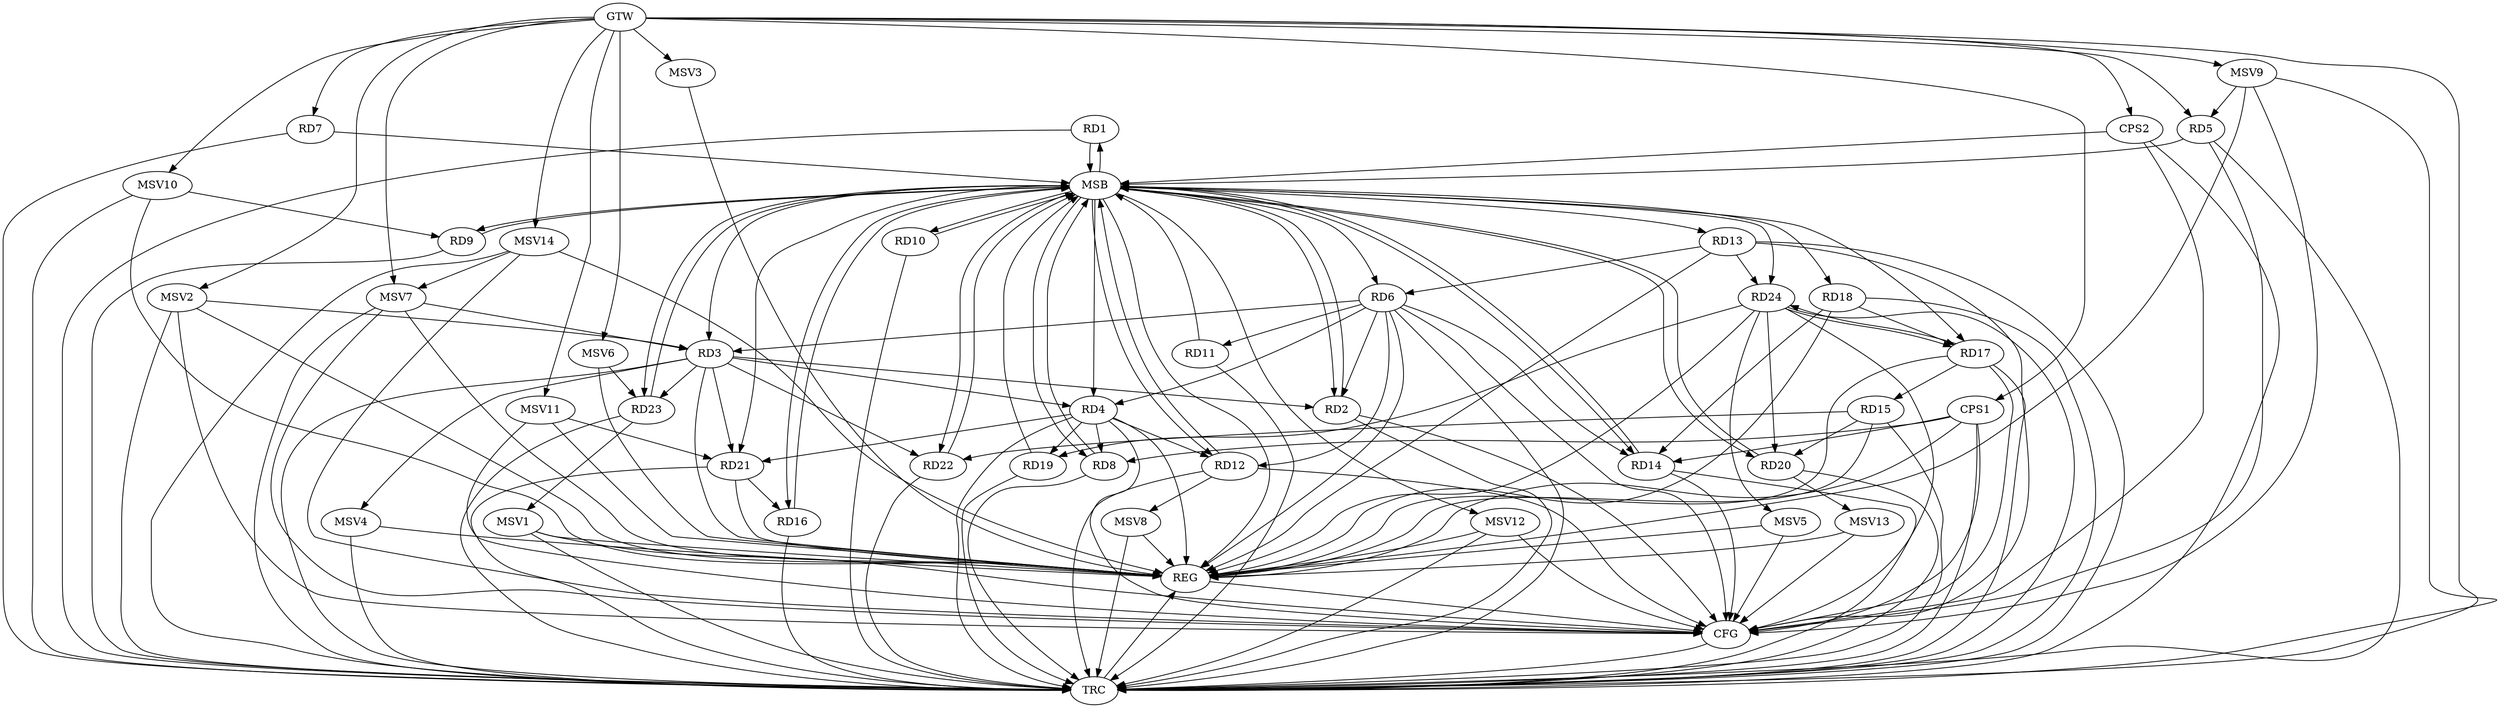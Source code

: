 strict digraph G {
  RD1 [ label="RD1" ];
  RD2 [ label="RD2" ];
  RD3 [ label="RD3" ];
  RD4 [ label="RD4" ];
  RD5 [ label="RD5" ];
  RD6 [ label="RD6" ];
  RD7 [ label="RD7" ];
  RD8 [ label="RD8" ];
  RD9 [ label="RD9" ];
  RD10 [ label="RD10" ];
  RD11 [ label="RD11" ];
  RD12 [ label="RD12" ];
  RD13 [ label="RD13" ];
  RD14 [ label="RD14" ];
  RD15 [ label="RD15" ];
  RD16 [ label="RD16" ];
  RD17 [ label="RD17" ];
  RD18 [ label="RD18" ];
  RD19 [ label="RD19" ];
  RD20 [ label="RD20" ];
  RD21 [ label="RD21" ];
  RD22 [ label="RD22" ];
  RD23 [ label="RD23" ];
  RD24 [ label="RD24" ];
  CPS1 [ label="CPS1" ];
  CPS2 [ label="CPS2" ];
  GTW [ label="GTW" ];
  REG [ label="REG" ];
  MSB [ label="MSB" ];
  CFG [ label="CFG" ];
  TRC [ label="TRC" ];
  MSV1 [ label="MSV1" ];
  MSV2 [ label="MSV2" ];
  MSV3 [ label="MSV3" ];
  MSV4 [ label="MSV4" ];
  MSV5 [ label="MSV5" ];
  MSV6 [ label="MSV6" ];
  MSV7 [ label="MSV7" ];
  MSV8 [ label="MSV8" ];
  MSV9 [ label="MSV9" ];
  MSV10 [ label="MSV10" ];
  MSV11 [ label="MSV11" ];
  MSV12 [ label="MSV12" ];
  MSV13 [ label="MSV13" ];
  MSV14 [ label="MSV14" ];
  RD3 -> RD2;
  RD6 -> RD2;
  RD3 -> RD4;
  RD6 -> RD3;
  RD3 -> RD21;
  RD3 -> RD22;
  RD3 -> RD23;
  RD6 -> RD4;
  RD4 -> RD8;
  RD4 -> RD12;
  RD4 -> RD19;
  RD4 -> RD21;
  RD6 -> RD12;
  RD13 -> RD6;
  RD6 -> RD14;
  RD13 -> RD24;
  RD18 -> RD14;
  RD17 -> RD15;
  RD15 -> RD20;
  RD15 -> RD22;
  RD21 -> RD16;
  RD18 -> RD17;
  RD17 -> RD24;
  RD24 -> RD17;
  RD24 -> RD19;
  RD24 -> RD20;
  CPS1 -> RD8;
  CPS1 -> RD14;
  GTW -> RD5;
  GTW -> RD7;
  GTW -> CPS1;
  GTW -> CPS2;
  RD3 -> REG;
  RD4 -> REG;
  RD6 -> REG;
  RD13 -> REG;
  RD15 -> REG;
  RD17 -> REG;
  RD18 -> REG;
  RD21 -> REG;
  RD24 -> REG;
  CPS1 -> REG;
  RD1 -> MSB;
  MSB -> RD9;
  MSB -> REG;
  RD2 -> MSB;
  MSB -> RD1;
  MSB -> RD18;
  RD5 -> MSB;
  MSB -> RD10;
  RD7 -> MSB;
  MSB -> RD24;
  RD8 -> MSB;
  MSB -> RD6;
  RD9 -> MSB;
  MSB -> RD8;
  MSB -> RD12;
  MSB -> RD16;
  RD10 -> MSB;
  MSB -> RD23;
  RD11 -> MSB;
  RD12 -> MSB;
  MSB -> RD13;
  MSB -> RD21;
  RD14 -> MSB;
  MSB -> RD17;
  MSB -> RD20;
  RD16 -> MSB;
  MSB -> RD3;
  MSB -> RD14;
  RD19 -> MSB;
  MSB -> RD22;
  RD20 -> MSB;
  RD22 -> MSB;
  MSB -> RD4;
  RD23 -> MSB;
  MSB -> RD2;
  CPS2 -> MSB;
  RD4 -> CFG;
  RD5 -> CFG;
  RD2 -> CFG;
  RD13 -> CFG;
  CPS1 -> CFG;
  RD12 -> CFG;
  RD6 -> CFG;
  RD24 -> CFG;
  RD14 -> CFG;
  CPS2 -> CFG;
  RD17 -> CFG;
  REG -> CFG;
  RD1 -> TRC;
  RD2 -> TRC;
  RD3 -> TRC;
  RD4 -> TRC;
  RD5 -> TRC;
  RD6 -> TRC;
  RD7 -> TRC;
  RD8 -> TRC;
  RD9 -> TRC;
  RD10 -> TRC;
  RD11 -> TRC;
  RD12 -> TRC;
  RD13 -> TRC;
  RD14 -> TRC;
  RD15 -> TRC;
  RD16 -> TRC;
  RD17 -> TRC;
  RD18 -> TRC;
  RD19 -> TRC;
  RD20 -> TRC;
  RD21 -> TRC;
  RD22 -> TRC;
  RD23 -> TRC;
  RD24 -> TRC;
  CPS1 -> TRC;
  CPS2 -> TRC;
  GTW -> TRC;
  CFG -> TRC;
  TRC -> REG;
  RD6 -> RD11;
  RD23 -> MSV1;
  MSV1 -> REG;
  MSV1 -> TRC;
  MSV1 -> CFG;
  MSV2 -> RD3;
  GTW -> MSV2;
  MSV2 -> REG;
  MSV2 -> TRC;
  MSV2 -> CFG;
  GTW -> MSV3;
  MSV3 -> REG;
  RD3 -> MSV4;
  MSV4 -> REG;
  MSV4 -> TRC;
  RD24 -> MSV5;
  MSV5 -> REG;
  MSV5 -> CFG;
  MSV6 -> RD23;
  GTW -> MSV6;
  MSV6 -> REG;
  MSV7 -> RD3;
  GTW -> MSV7;
  MSV7 -> REG;
  MSV7 -> TRC;
  MSV7 -> CFG;
  RD12 -> MSV8;
  MSV8 -> REG;
  MSV8 -> TRC;
  MSV9 -> RD5;
  GTW -> MSV9;
  MSV9 -> REG;
  MSV9 -> TRC;
  MSV9 -> CFG;
  MSV10 -> RD9;
  GTW -> MSV10;
  MSV10 -> REG;
  MSV10 -> TRC;
  MSV11 -> RD21;
  GTW -> MSV11;
  MSV11 -> REG;
  MSV11 -> CFG;
  MSB -> MSV12;
  MSV12 -> REG;
  MSV12 -> TRC;
  MSV12 -> CFG;
  RD20 -> MSV13;
  MSV13 -> REG;
  MSV13 -> CFG;
  MSV14 -> MSV7;
  GTW -> MSV14;
  MSV14 -> REG;
  MSV14 -> TRC;
  MSV14 -> CFG;
}
